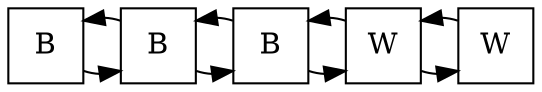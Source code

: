 digraph "Grafica de cod32 del piso ejemplo03" {
	node [shape=square]
	{
		rank=same
		"(0,0)" [label=B]
		rank=same
		"(1,0)" [label=B]
		rank=same
		"(2,0)" [label=B]
		rank=same
		"(3,0)" [label=W]
		rank=same
		"(4,0)" [label=W]
	}
	"(0,0)" -> "(1,0)"
	"(1,0)" -> "(2,0)"
	"(2,0)" -> "(3,0)"
	"(3,0)" -> "(4,0)"
	"(1,0)" -> "(0,0)"
	"(2,0)" -> "(1,0)"
	"(3,0)" -> "(2,0)"
	"(4,0)" -> "(3,0)"
}

